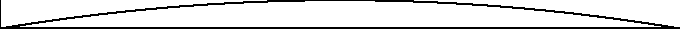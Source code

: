 size(12cm,4cm);
import graph;
xaxis();
yaxis();

real f(real x) {return (6x-x^2)/36;}

draw(graph(f,0,6));
